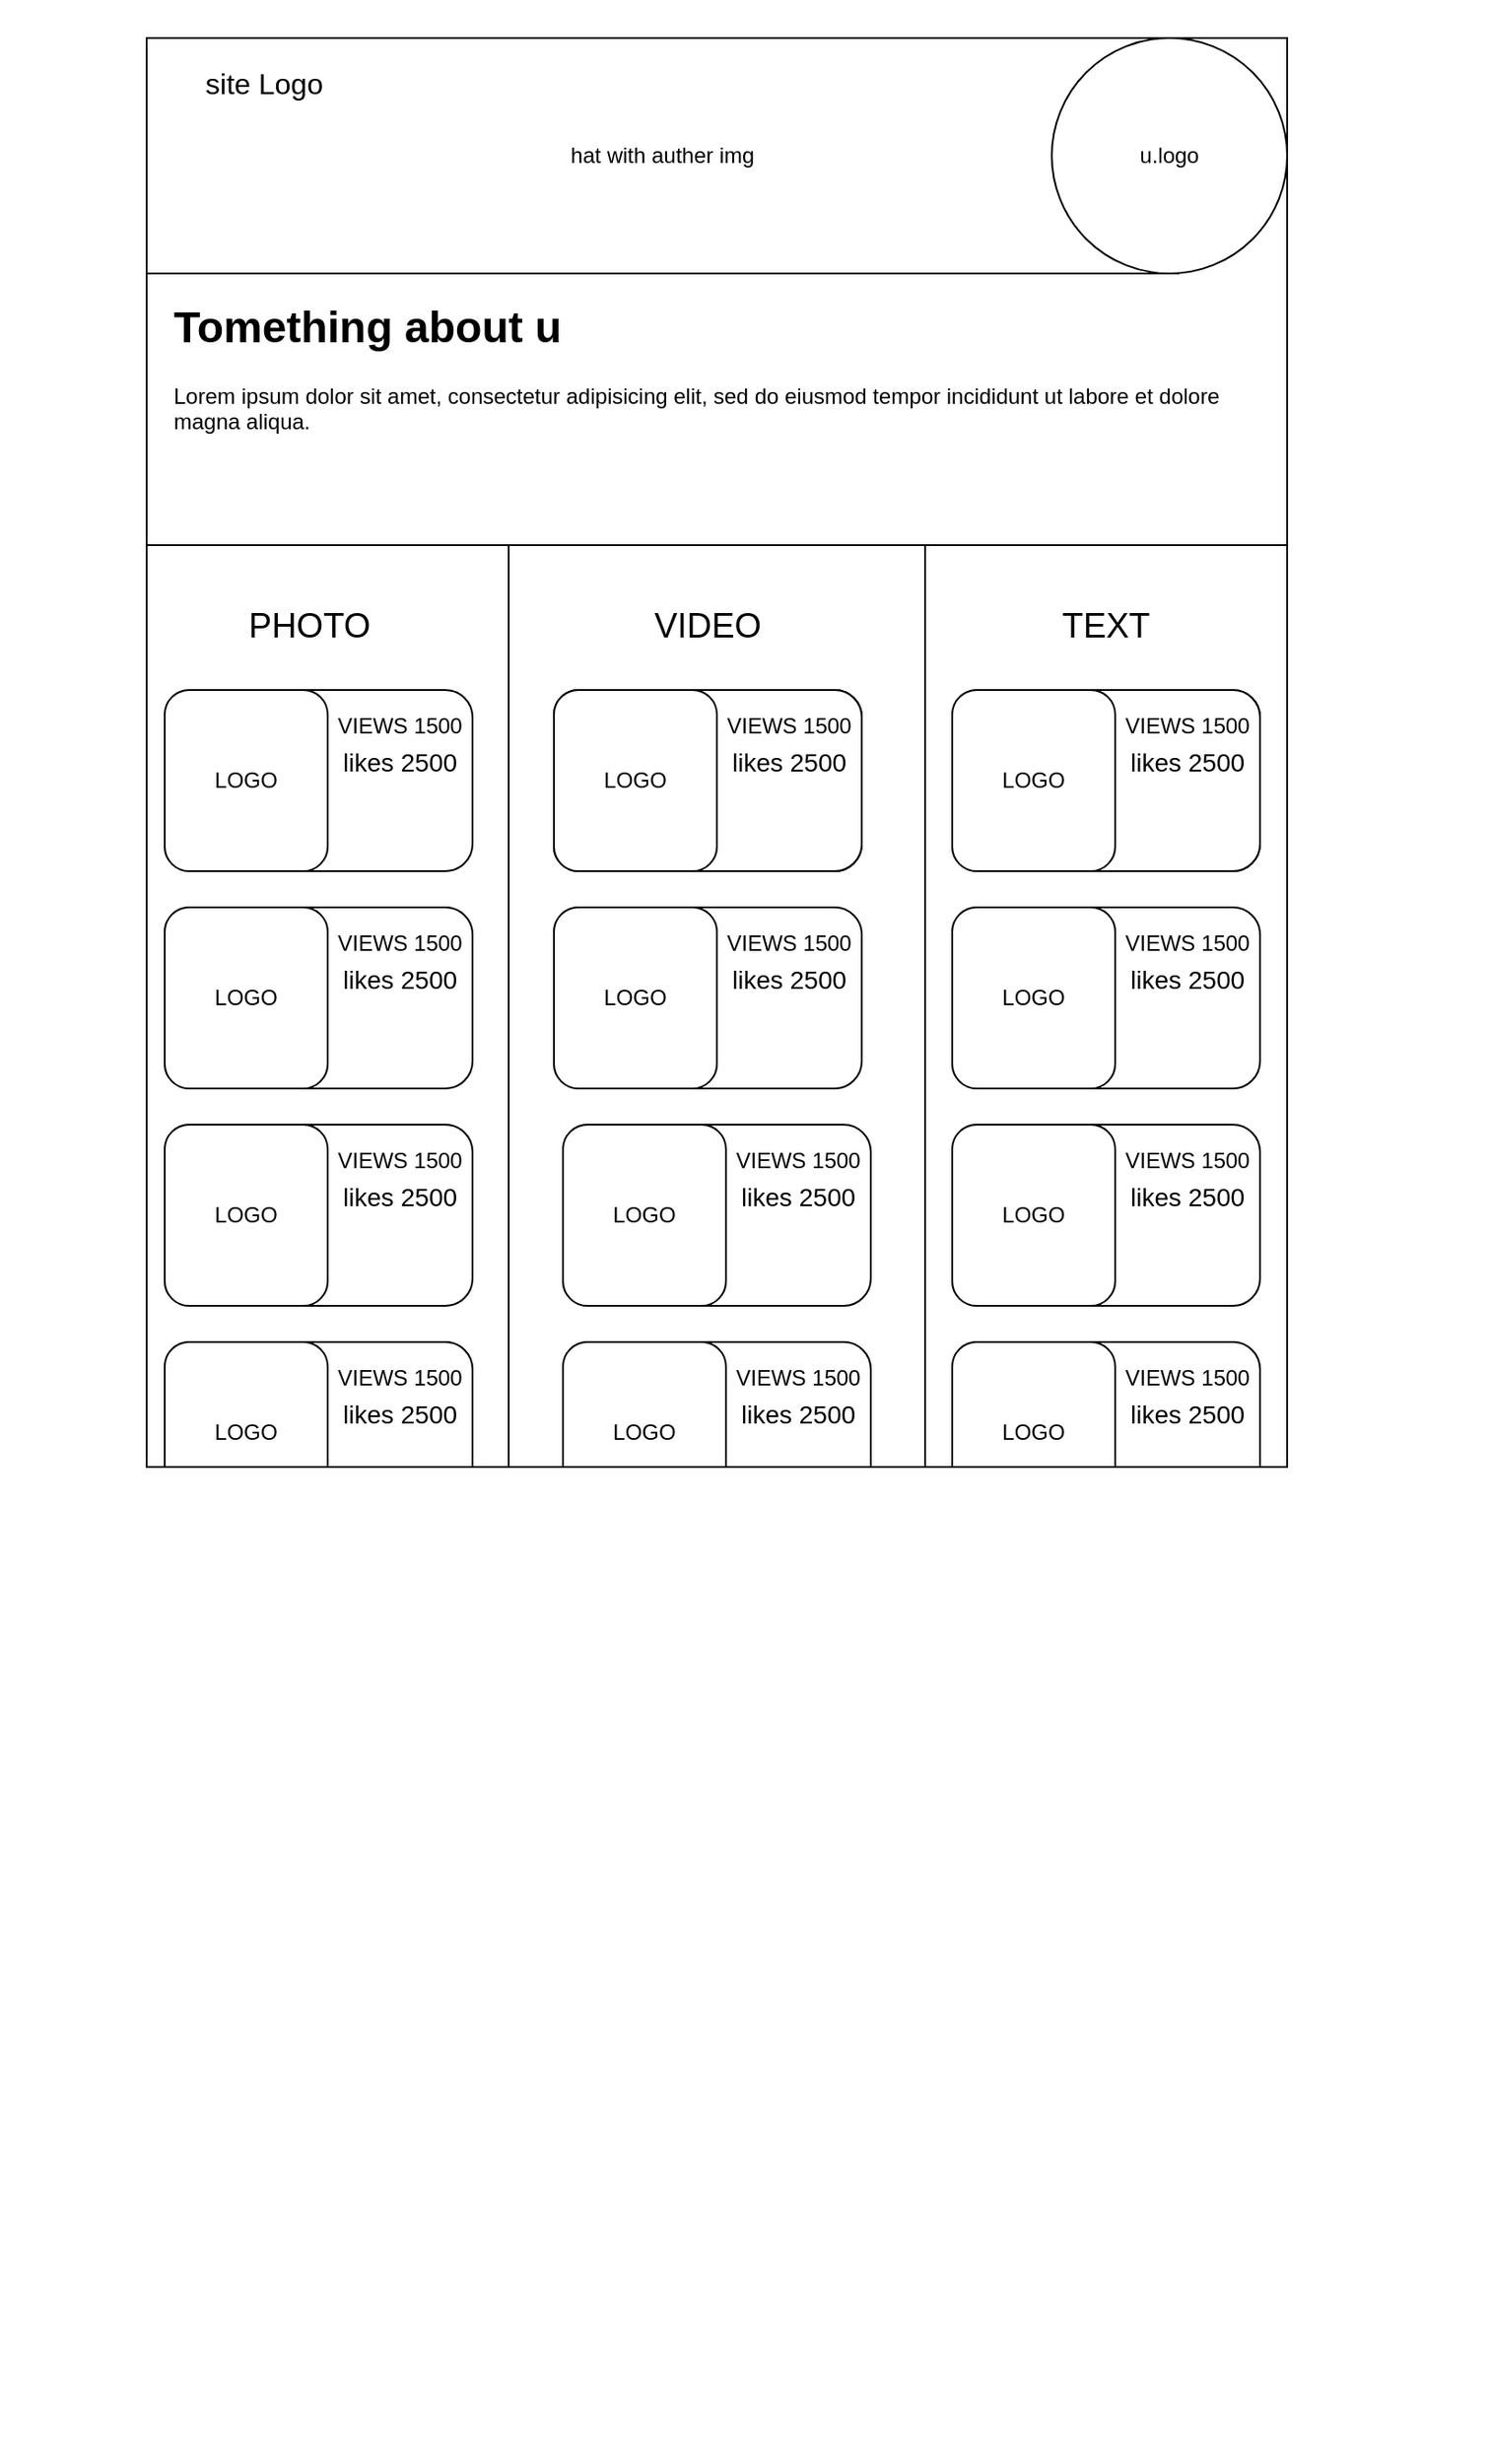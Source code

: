 <mxfile version="13.7.4" type="github">
  <diagram id="iZ0NQMaRfscMQcGJpgrA" name="Page-1">
    <mxGraphModel dx="1673" dy="941" grid="1" gridSize="10" guides="1" tooltips="1" connect="1" arrows="1" fold="1" page="1" pageScale="1" pageWidth="827" pageHeight="1169" math="0" shadow="0">
      <root>
        <mxCell id="0" />
        <mxCell id="1" parent="0" />
        <mxCell id="LHKDKkBrintWugJR4YR0-72" value="" style="rounded=0;whiteSpace=wrap;html=1;strokeColor=#FFFFFF;" vertex="1" parent="1">
          <mxGeometry width="820" height="870" as="geometry" />
        </mxCell>
        <mxCell id="LHKDKkBrintWugJR4YR0-1" value="" style="rounded=0;whiteSpace=wrap;html=1;" vertex="1" parent="1">
          <mxGeometry x="80" y="20" width="630" height="790" as="geometry" />
        </mxCell>
        <mxCell id="LHKDKkBrintWugJR4YR0-4" value="hat with auther img" style="rounded=0;whiteSpace=wrap;html=1;" vertex="1" parent="1">
          <mxGeometry x="80" y="20" width="570" height="130" as="geometry" />
        </mxCell>
        <mxCell id="LHKDKkBrintWugJR4YR0-5" value="u.logo" style="ellipse;whiteSpace=wrap;html=1;" vertex="1" parent="1">
          <mxGeometry x="580" y="20" width="130" height="130" as="geometry" />
        </mxCell>
        <mxCell id="LHKDKkBrintWugJR4YR0-13" value="" style="shape=process;whiteSpace=wrap;html=1;backgroundOutline=1;size=0.317;" vertex="1" parent="1">
          <mxGeometry x="80" y="300" width="630" height="510" as="geometry" />
        </mxCell>
        <mxCell id="LHKDKkBrintWugJR4YR0-14" value="&lt;h1&gt;Tomething about u&lt;/h1&gt;&lt;p&gt;Lorem ipsum dolor sit amet, consectetur adipisicing elit, sed do eiusmod tempor incididunt ut labore et dolore magna aliqua.&lt;/p&gt;" style="text;html=1;strokeColor=none;fillColor=none;spacing=5;spacingTop=-20;whiteSpace=wrap;overflow=hidden;rounded=0;" vertex="1" parent="1">
          <mxGeometry x="90" y="160" width="600" height="130" as="geometry" />
        </mxCell>
        <mxCell id="LHKDKkBrintWugJR4YR0-15" value="&lt;font style=&quot;font-size: 19px&quot;&gt;PHOTO&lt;/font&gt;" style="text;html=1;strokeColor=none;fillColor=none;align=center;verticalAlign=middle;whiteSpace=wrap;rounded=0;" vertex="1" parent="1">
          <mxGeometry x="110" y="310" width="120" height="70" as="geometry" />
        </mxCell>
        <mxCell id="LHKDKkBrintWugJR4YR0-16" value="&lt;font style=&quot;font-size: 19px&quot;&gt;VIDEO&lt;/font&gt;" style="text;html=1;strokeColor=none;fillColor=none;align=center;verticalAlign=middle;whiteSpace=wrap;rounded=0;" vertex="1" parent="1">
          <mxGeometry x="330" y="310" width="120" height="70" as="geometry" />
        </mxCell>
        <mxCell id="LHKDKkBrintWugJR4YR0-17" value="&lt;font style=&quot;font-size: 19px&quot;&gt;TEXT&lt;/font&gt;" style="text;html=1;strokeColor=none;fillColor=none;align=center;verticalAlign=middle;whiteSpace=wrap;rounded=0;" vertex="1" parent="1">
          <mxGeometry x="550" y="310" width="120" height="70" as="geometry" />
        </mxCell>
        <mxCell id="LHKDKkBrintWugJR4YR0-18" value="" style="rounded=1;whiteSpace=wrap;html=1;" vertex="1" parent="1">
          <mxGeometry x="90" y="380" width="170" height="100" as="geometry" />
        </mxCell>
        <mxCell id="LHKDKkBrintWugJR4YR0-21" value="" style="rounded=1;whiteSpace=wrap;html=1;" vertex="1" parent="1">
          <mxGeometry x="305" y="380" width="170" height="100" as="geometry" />
        </mxCell>
        <mxCell id="LHKDKkBrintWugJR4YR0-22" value="" style="rounded=1;whiteSpace=wrap;html=1;" vertex="1" parent="1">
          <mxGeometry x="525" y="380" width="170" height="100" as="geometry" />
        </mxCell>
        <mxCell id="LHKDKkBrintWugJR4YR0-23" value="LOGO" style="rounded=1;whiteSpace=wrap;html=1;" vertex="1" parent="1">
          <mxGeometry x="90" y="380" width="90" height="100" as="geometry" />
        </mxCell>
        <mxCell id="LHKDKkBrintWugJR4YR0-25" value="VIEWS 1500" style="text;html=1;strokeColor=none;fillColor=none;align=center;verticalAlign=middle;whiteSpace=wrap;rounded=0;" vertex="1" parent="1">
          <mxGeometry x="180" y="390" width="80" height="20" as="geometry" />
        </mxCell>
        <mxCell id="LHKDKkBrintWugJR4YR0-28" value="" style="rounded=1;whiteSpace=wrap;html=1;" vertex="1" parent="1">
          <mxGeometry x="90" y="500" width="170" height="100" as="geometry" />
        </mxCell>
        <mxCell id="LHKDKkBrintWugJR4YR0-29" value="VIEWS 1500" style="text;html=1;strokeColor=none;fillColor=none;align=center;verticalAlign=middle;whiteSpace=wrap;rounded=0;" vertex="1" parent="1">
          <mxGeometry x="180" y="510" width="80" height="20" as="geometry" />
        </mxCell>
        <mxCell id="LHKDKkBrintWugJR4YR0-30" value="LOGO" style="rounded=1;whiteSpace=wrap;html=1;" vertex="1" parent="1">
          <mxGeometry x="90" y="500" width="90" height="100" as="geometry" />
        </mxCell>
        <mxCell id="LHKDKkBrintWugJR4YR0-31" value="" style="rounded=1;whiteSpace=wrap;html=1;" vertex="1" parent="1">
          <mxGeometry x="90" y="620" width="170" height="100" as="geometry" />
        </mxCell>
        <mxCell id="LHKDKkBrintWugJR4YR0-32" value="VIEWS 1500" style="text;html=1;strokeColor=none;fillColor=none;align=center;verticalAlign=middle;whiteSpace=wrap;rounded=0;" vertex="1" parent="1">
          <mxGeometry x="180" y="630" width="80" height="20" as="geometry" />
        </mxCell>
        <mxCell id="LHKDKkBrintWugJR4YR0-33" value="LOGO" style="rounded=1;whiteSpace=wrap;html=1;" vertex="1" parent="1">
          <mxGeometry x="90" y="620" width="90" height="100" as="geometry" />
        </mxCell>
        <mxCell id="LHKDKkBrintWugJR4YR0-34" value="" style="rounded=1;whiteSpace=wrap;html=1;" vertex="1" parent="1">
          <mxGeometry x="90" y="740" width="170" height="100" as="geometry" />
        </mxCell>
        <mxCell id="LHKDKkBrintWugJR4YR0-35" value="VIEWS 1500" style="text;html=1;strokeColor=none;fillColor=none;align=center;verticalAlign=middle;whiteSpace=wrap;rounded=0;" vertex="1" parent="1">
          <mxGeometry x="180" y="750" width="80" height="20" as="geometry" />
        </mxCell>
        <mxCell id="LHKDKkBrintWugJR4YR0-36" value="LOGO" style="rounded=1;whiteSpace=wrap;html=1;" vertex="1" parent="1">
          <mxGeometry x="90" y="740" width="90" height="100" as="geometry" />
        </mxCell>
        <mxCell id="LHKDKkBrintWugJR4YR0-39" value="LOGO" style="rounded=1;whiteSpace=wrap;html=1;" vertex="1" parent="1">
          <mxGeometry x="305" y="380" width="90" height="100" as="geometry" />
        </mxCell>
        <mxCell id="LHKDKkBrintWugJR4YR0-40" value="" style="rounded=1;whiteSpace=wrap;html=1;" vertex="1" parent="1">
          <mxGeometry x="305" y="380" width="170" height="100" as="geometry" />
        </mxCell>
        <mxCell id="LHKDKkBrintWugJR4YR0-41" value="VIEWS 1500" style="text;html=1;strokeColor=none;fillColor=none;align=center;verticalAlign=middle;whiteSpace=wrap;rounded=0;" vertex="1" parent="1">
          <mxGeometry x="395" y="390" width="80" height="20" as="geometry" />
        </mxCell>
        <mxCell id="LHKDKkBrintWugJR4YR0-45" value="" style="rounded=1;whiteSpace=wrap;html=1;" vertex="1" parent="1">
          <mxGeometry x="305" y="380" width="170" height="100" as="geometry" />
        </mxCell>
        <mxCell id="LHKDKkBrintWugJR4YR0-46" value="LOGO" style="rounded=1;whiteSpace=wrap;html=1;" vertex="1" parent="1">
          <mxGeometry x="305" y="380" width="90" height="100" as="geometry" />
        </mxCell>
        <mxCell id="LHKDKkBrintWugJR4YR0-47" value="VIEWS 1500" style="text;html=1;strokeColor=none;fillColor=none;align=center;verticalAlign=middle;whiteSpace=wrap;rounded=0;" vertex="1" parent="1">
          <mxGeometry x="395" y="390" width="80" height="20" as="geometry" />
        </mxCell>
        <mxCell id="LHKDKkBrintWugJR4YR0-51" value="" style="rounded=1;whiteSpace=wrap;html=1;" vertex="1" parent="1">
          <mxGeometry x="305" y="500" width="170" height="100" as="geometry" />
        </mxCell>
        <mxCell id="LHKDKkBrintWugJR4YR0-52" value="VIEWS 1500" style="text;html=1;strokeColor=none;fillColor=none;align=center;verticalAlign=middle;whiteSpace=wrap;rounded=0;" vertex="1" parent="1">
          <mxGeometry x="395" y="510" width="80" height="20" as="geometry" />
        </mxCell>
        <mxCell id="LHKDKkBrintWugJR4YR0-53" value="LOGO" style="rounded=1;whiteSpace=wrap;html=1;" vertex="1" parent="1">
          <mxGeometry x="305" y="500" width="90" height="100" as="geometry" />
        </mxCell>
        <mxCell id="LHKDKkBrintWugJR4YR0-54" value="" style="rounded=1;whiteSpace=wrap;html=1;" vertex="1" parent="1">
          <mxGeometry x="310" y="620" width="170" height="100" as="geometry" />
        </mxCell>
        <mxCell id="LHKDKkBrintWugJR4YR0-55" value="VIEWS 1500" style="text;html=1;strokeColor=none;fillColor=none;align=center;verticalAlign=middle;whiteSpace=wrap;rounded=0;" vertex="1" parent="1">
          <mxGeometry x="400" y="630" width="80" height="20" as="geometry" />
        </mxCell>
        <mxCell id="LHKDKkBrintWugJR4YR0-56" value="LOGO" style="rounded=1;whiteSpace=wrap;html=1;" vertex="1" parent="1">
          <mxGeometry x="310" y="620" width="90" height="100" as="geometry" />
        </mxCell>
        <mxCell id="LHKDKkBrintWugJR4YR0-57" value="" style="rounded=1;whiteSpace=wrap;html=1;" vertex="1" parent="1">
          <mxGeometry x="310" y="740" width="170" height="100" as="geometry" />
        </mxCell>
        <mxCell id="LHKDKkBrintWugJR4YR0-58" value="VIEWS 1500" style="text;html=1;strokeColor=none;fillColor=none;align=center;verticalAlign=middle;whiteSpace=wrap;rounded=0;" vertex="1" parent="1">
          <mxGeometry x="400" y="750" width="80" height="20" as="geometry" />
        </mxCell>
        <mxCell id="LHKDKkBrintWugJR4YR0-59" value="LOGO" style="rounded=1;whiteSpace=wrap;html=1;" vertex="1" parent="1">
          <mxGeometry x="310" y="740" width="90" height="100" as="geometry" />
        </mxCell>
        <mxCell id="LHKDKkBrintWugJR4YR0-60" value="" style="rounded=1;whiteSpace=wrap;html=1;" vertex="1" parent="1">
          <mxGeometry x="525" y="740" width="170" height="100" as="geometry" />
        </mxCell>
        <mxCell id="LHKDKkBrintWugJR4YR0-61" value="VIEWS 1500" style="text;html=1;strokeColor=none;fillColor=none;align=center;verticalAlign=middle;whiteSpace=wrap;rounded=0;" vertex="1" parent="1">
          <mxGeometry x="615" y="750" width="80" height="20" as="geometry" />
        </mxCell>
        <mxCell id="LHKDKkBrintWugJR4YR0-62" value="LOGO" style="rounded=1;whiteSpace=wrap;html=1;" vertex="1" parent="1">
          <mxGeometry x="525" y="740" width="90" height="100" as="geometry" />
        </mxCell>
        <mxCell id="LHKDKkBrintWugJR4YR0-63" value="" style="rounded=1;whiteSpace=wrap;html=1;" vertex="1" parent="1">
          <mxGeometry x="525" y="620" width="170" height="100" as="geometry" />
        </mxCell>
        <mxCell id="LHKDKkBrintWugJR4YR0-64" value="LOGO" style="rounded=1;whiteSpace=wrap;html=1;" vertex="1" parent="1">
          <mxGeometry x="525" y="620" width="90" height="100" as="geometry" />
        </mxCell>
        <mxCell id="LHKDKkBrintWugJR4YR0-65" value="VIEWS 1500" style="text;html=1;strokeColor=none;fillColor=none;align=center;verticalAlign=middle;whiteSpace=wrap;rounded=0;" vertex="1" parent="1">
          <mxGeometry x="615" y="630" width="80" height="20" as="geometry" />
        </mxCell>
        <mxCell id="LHKDKkBrintWugJR4YR0-66" value="" style="rounded=1;whiteSpace=wrap;html=1;" vertex="1" parent="1">
          <mxGeometry x="525" y="500" width="170" height="100" as="geometry" />
        </mxCell>
        <mxCell id="LHKDKkBrintWugJR4YR0-67" value="LOGO" style="rounded=1;whiteSpace=wrap;html=1;" vertex="1" parent="1">
          <mxGeometry x="525" y="500" width="90" height="100" as="geometry" />
        </mxCell>
        <mxCell id="LHKDKkBrintWugJR4YR0-68" value="VIEWS 1500" style="text;html=1;strokeColor=none;fillColor=none;align=center;verticalAlign=middle;whiteSpace=wrap;rounded=0;" vertex="1" parent="1">
          <mxGeometry x="615" y="510" width="80" height="20" as="geometry" />
        </mxCell>
        <mxCell id="LHKDKkBrintWugJR4YR0-69" value="" style="rounded=1;whiteSpace=wrap;html=1;" vertex="1" parent="1">
          <mxGeometry x="525" y="380" width="170" height="100" as="geometry" />
        </mxCell>
        <mxCell id="LHKDKkBrintWugJR4YR0-70" value="LOGO" style="rounded=1;whiteSpace=wrap;html=1;" vertex="1" parent="1">
          <mxGeometry x="525" y="380" width="90" height="100" as="geometry" />
        </mxCell>
        <mxCell id="LHKDKkBrintWugJR4YR0-71" value="VIEWS 1500" style="text;html=1;strokeColor=none;fillColor=none;align=center;verticalAlign=middle;whiteSpace=wrap;rounded=0;" vertex="1" parent="1">
          <mxGeometry x="615" y="390" width="80" height="20" as="geometry" />
        </mxCell>
        <mxCell id="LHKDKkBrintWugJR4YR0-37" value="" style="rounded=0;whiteSpace=wrap;html=1;strokeColor=#FFFFFF;rotation=-180;" vertex="1" parent="1">
          <mxGeometry x="5" y="810" width="815" height="548" as="geometry" />
        </mxCell>
        <mxCell id="LHKDKkBrintWugJR4YR0-38" value="" style="endArrow=none;html=1;" edge="1" parent="1">
          <mxGeometry width="50" height="50" relative="1" as="geometry">
            <mxPoint x="80" y="809" as="sourcePoint" />
            <mxPoint x="710" y="809" as="targetPoint" />
          </mxGeometry>
        </mxCell>
        <mxCell id="LHKDKkBrintWugJR4YR0-82" value="&lt;font style=&quot;font-size: 16px&quot;&gt;site Logo&lt;/font&gt;" style="text;html=1;strokeColor=none;fillColor=none;align=center;verticalAlign=middle;whiteSpace=wrap;rounded=0;" vertex="1" parent="1">
          <mxGeometry x="90" y="30" width="110" height="30" as="geometry" />
        </mxCell>
        <mxCell id="LHKDKkBrintWugJR4YR0-83" value="&lt;font style=&quot;font-size: 14px&quot;&gt;likes 2500&lt;/font&gt;" style="text;html=1;strokeColor=none;fillColor=none;align=center;verticalAlign=middle;whiteSpace=wrap;rounded=0;" vertex="1" parent="1">
          <mxGeometry x="185" y="410" width="70" height="20" as="geometry" />
        </mxCell>
        <mxCell id="LHKDKkBrintWugJR4YR0-84" value="&lt;font style=&quot;font-size: 14px&quot;&gt;likes 2500&lt;/font&gt;" style="text;html=1;strokeColor=none;fillColor=none;align=center;verticalAlign=middle;whiteSpace=wrap;rounded=0;" vertex="1" parent="1">
          <mxGeometry x="185" y="530" width="70" height="20" as="geometry" />
        </mxCell>
        <mxCell id="LHKDKkBrintWugJR4YR0-85" value="&lt;font style=&quot;font-size: 14px&quot;&gt;likes 2500&lt;/font&gt;" style="text;html=1;strokeColor=none;fillColor=none;align=center;verticalAlign=middle;whiteSpace=wrap;rounded=0;" vertex="1" parent="1">
          <mxGeometry x="185" y="650" width="70" height="20" as="geometry" />
        </mxCell>
        <mxCell id="LHKDKkBrintWugJR4YR0-86" value="&lt;font style=&quot;font-size: 14px&quot;&gt;likes 2500&lt;/font&gt;" style="text;html=1;strokeColor=none;fillColor=none;align=center;verticalAlign=middle;whiteSpace=wrap;rounded=0;" vertex="1" parent="1">
          <mxGeometry x="185" y="770" width="70" height="20" as="geometry" />
        </mxCell>
        <mxCell id="LHKDKkBrintWugJR4YR0-87" value="&lt;font style=&quot;font-size: 14px&quot;&gt;likes 2500&lt;/font&gt;" style="text;html=1;strokeColor=none;fillColor=none;align=center;verticalAlign=middle;whiteSpace=wrap;rounded=0;" vertex="1" parent="1">
          <mxGeometry x="405" y="770" width="70" height="20" as="geometry" />
        </mxCell>
        <mxCell id="LHKDKkBrintWugJR4YR0-88" value="&lt;font style=&quot;font-size: 14px&quot;&gt;likes 2500&lt;/font&gt;" style="text;html=1;strokeColor=none;fillColor=none;align=center;verticalAlign=middle;whiteSpace=wrap;rounded=0;" vertex="1" parent="1">
          <mxGeometry x="405" y="650" width="70" height="20" as="geometry" />
        </mxCell>
        <mxCell id="LHKDKkBrintWugJR4YR0-89" value="&lt;font style=&quot;font-size: 14px&quot;&gt;likes 2500&lt;/font&gt;" style="text;html=1;strokeColor=none;fillColor=none;align=center;verticalAlign=middle;whiteSpace=wrap;rounded=0;" vertex="1" parent="1">
          <mxGeometry x="400" y="530" width="70" height="20" as="geometry" />
        </mxCell>
        <mxCell id="LHKDKkBrintWugJR4YR0-90" value="&lt;font style=&quot;font-size: 14px&quot;&gt;likes 2500&lt;/font&gt;" style="text;html=1;strokeColor=none;fillColor=none;align=center;verticalAlign=middle;whiteSpace=wrap;rounded=0;" vertex="1" parent="1">
          <mxGeometry x="400" y="410" width="70" height="20" as="geometry" />
        </mxCell>
        <mxCell id="LHKDKkBrintWugJR4YR0-91" value="&lt;font style=&quot;font-size: 14px&quot;&gt;likes 2500&lt;/font&gt;" style="text;html=1;strokeColor=none;fillColor=none;align=center;verticalAlign=middle;whiteSpace=wrap;rounded=0;" vertex="1" parent="1">
          <mxGeometry x="620" y="770" width="70" height="20" as="geometry" />
        </mxCell>
        <mxCell id="LHKDKkBrintWugJR4YR0-92" value="&lt;font style=&quot;font-size: 14px&quot;&gt;likes 2500&lt;/font&gt;" style="text;html=1;strokeColor=none;fillColor=none;align=center;verticalAlign=middle;whiteSpace=wrap;rounded=0;" vertex="1" parent="1">
          <mxGeometry x="620" y="650" width="70" height="20" as="geometry" />
        </mxCell>
        <mxCell id="LHKDKkBrintWugJR4YR0-93" value="&lt;font style=&quot;font-size: 14px&quot;&gt;likes 2500&lt;/font&gt;" style="text;html=1;strokeColor=none;fillColor=none;align=center;verticalAlign=middle;whiteSpace=wrap;rounded=0;" vertex="1" parent="1">
          <mxGeometry x="620" y="530" width="70" height="20" as="geometry" />
        </mxCell>
        <mxCell id="LHKDKkBrintWugJR4YR0-94" value="&lt;font style=&quot;font-size: 14px&quot;&gt;likes 2500&lt;/font&gt;" style="text;html=1;strokeColor=none;fillColor=none;align=center;verticalAlign=middle;whiteSpace=wrap;rounded=0;" vertex="1" parent="1">
          <mxGeometry x="620" y="410" width="70" height="20" as="geometry" />
        </mxCell>
      </root>
    </mxGraphModel>
  </diagram>
</mxfile>
